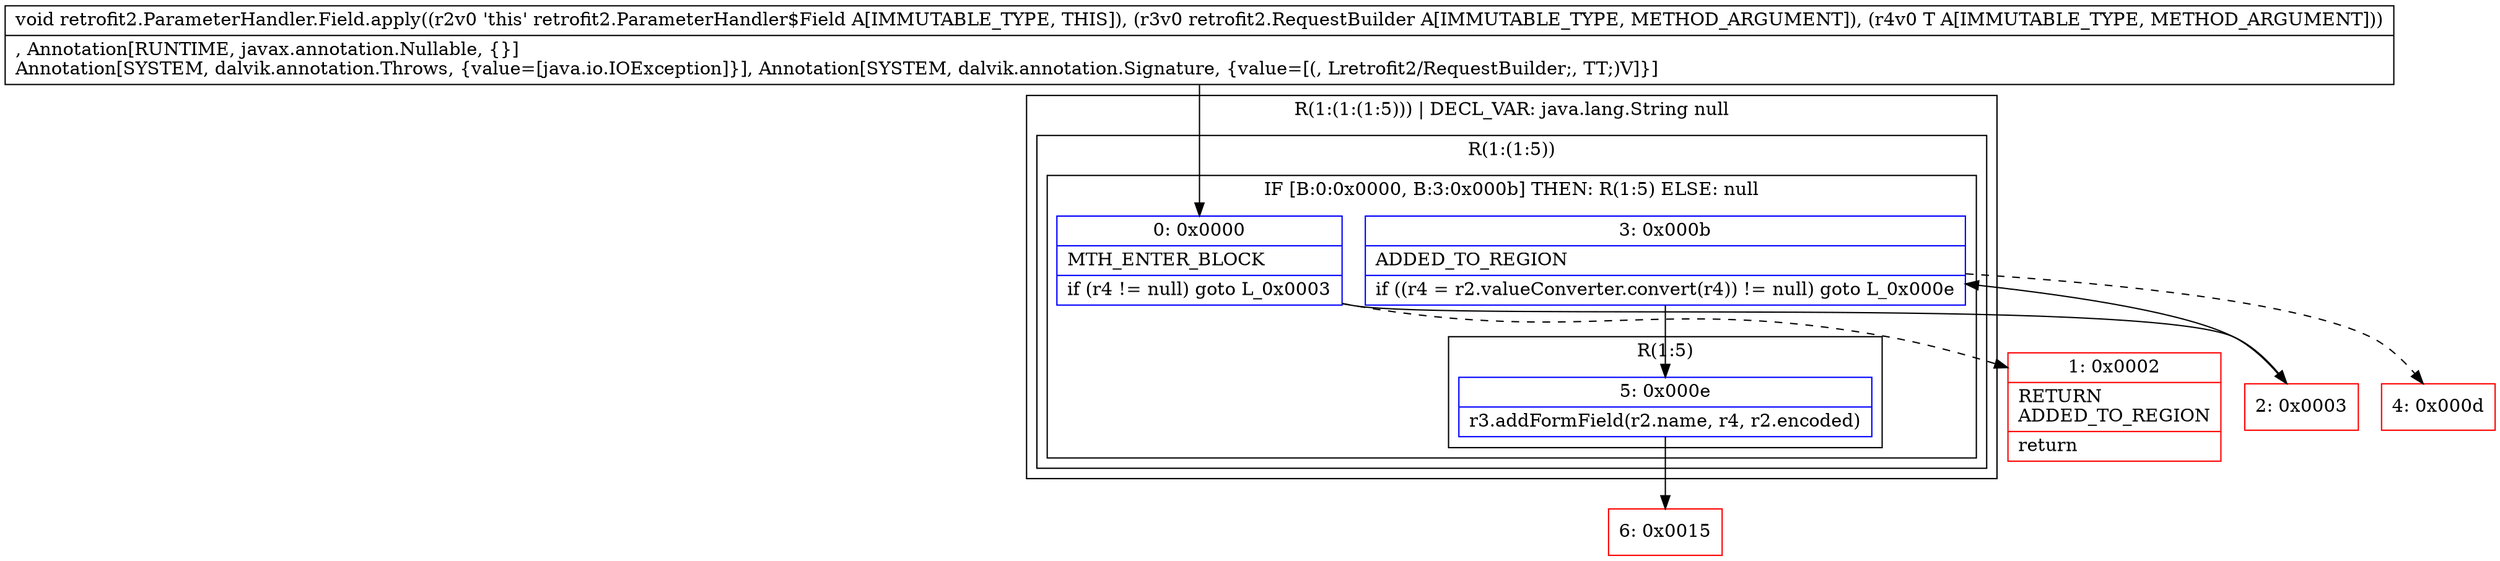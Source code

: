 digraph "CFG forretrofit2.ParameterHandler.Field.apply(Lretrofit2\/RequestBuilder;Ljava\/lang\/Object;)V" {
subgraph cluster_Region_21041856 {
label = "R(1:(1:(1:5))) | DECL_VAR: java.lang.String null\l";
node [shape=record,color=blue];
subgraph cluster_Region_468746607 {
label = "R(1:(1:5))";
node [shape=record,color=blue];
subgraph cluster_IfRegion_83078746 {
label = "IF [B:0:0x0000, B:3:0x000b] THEN: R(1:5) ELSE: null";
node [shape=record,color=blue];
Node_0 [shape=record,label="{0\:\ 0x0000|MTH_ENTER_BLOCK\l|if (r4 != null) goto L_0x0003\l}"];
Node_3 [shape=record,label="{3\:\ 0x000b|ADDED_TO_REGION\l|if ((r4 = r2.valueConverter.convert(r4)) != null) goto L_0x000e\l}"];
subgraph cluster_Region_79394207 {
label = "R(1:5)";
node [shape=record,color=blue];
Node_5 [shape=record,label="{5\:\ 0x000e|r3.addFormField(r2.name, r4, r2.encoded)\l}"];
}
}
}
}
Node_1 [shape=record,color=red,label="{1\:\ 0x0002|RETURN\lADDED_TO_REGION\l|return\l}"];
Node_2 [shape=record,color=red,label="{2\:\ 0x0003}"];
Node_4 [shape=record,color=red,label="{4\:\ 0x000d}"];
Node_6 [shape=record,color=red,label="{6\:\ 0x0015}"];
MethodNode[shape=record,label="{void retrofit2.ParameterHandler.Field.apply((r2v0 'this' retrofit2.ParameterHandler$Field A[IMMUTABLE_TYPE, THIS]), (r3v0 retrofit2.RequestBuilder A[IMMUTABLE_TYPE, METHOD_ARGUMENT]), (r4v0 T A[IMMUTABLE_TYPE, METHOD_ARGUMENT]))  | , Annotation[RUNTIME, javax.annotation.Nullable, \{\}]\lAnnotation[SYSTEM, dalvik.annotation.Throws, \{value=[java.io.IOException]\}], Annotation[SYSTEM, dalvik.annotation.Signature, \{value=[(, Lretrofit2\/RequestBuilder;, TT;)V]\}]\l}"];
MethodNode -> Node_0;
Node_0 -> Node_1[style=dashed];
Node_0 -> Node_2;
Node_3 -> Node_4[style=dashed];
Node_3 -> Node_5;
Node_5 -> Node_6;
Node_2 -> Node_3;
}

